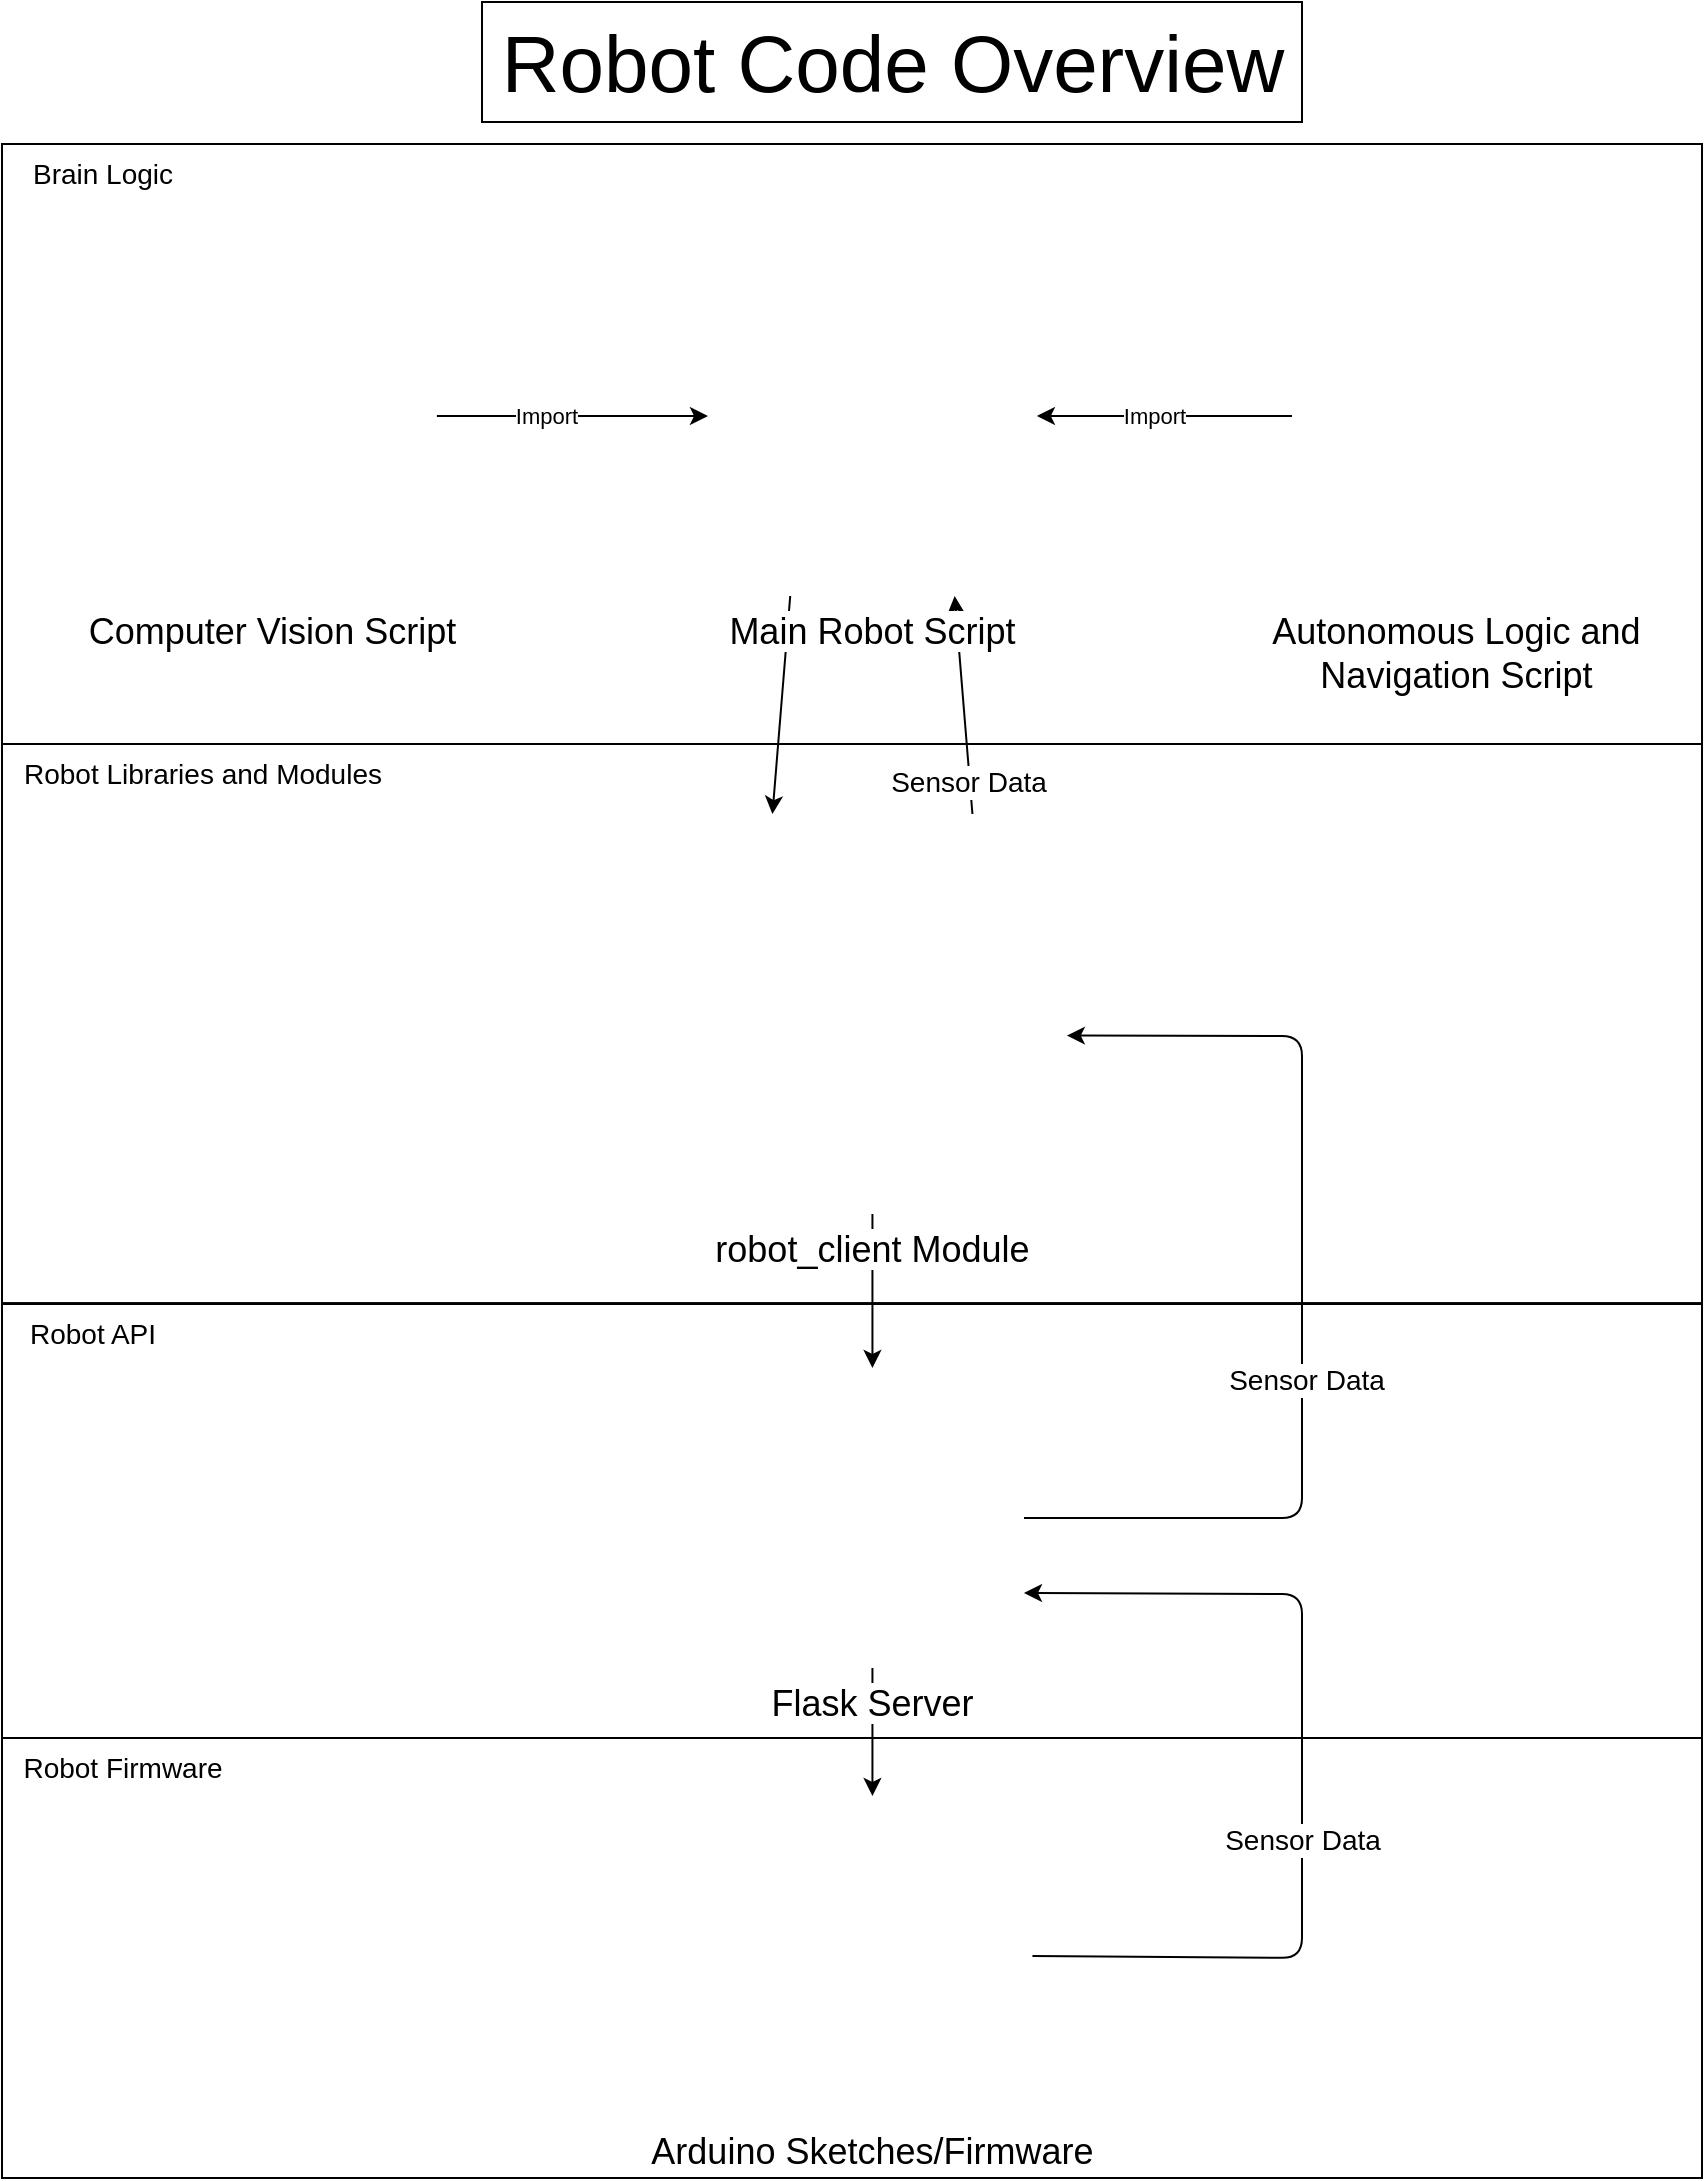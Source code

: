 <mxfile>
    <diagram id="o36EzP5lk8_YAV5ISk2Z" name="Page-1">
        <mxGraphModel dx="1043" dy="654" grid="1" gridSize="10" guides="1" tooltips="1" connect="1" arrows="1" fold="1" page="1" pageScale="1" pageWidth="850" pageHeight="1100" math="0" shadow="0">
            <root>
                <mxCell id="0"/>
                <mxCell id="1" parent="0"/>
                <mxCell id="26" value="" style="group" vertex="1" connectable="0" parent="1">
                    <mxGeometry y="381" width="850" height="281" as="geometry"/>
                </mxCell>
                <mxCell id="30" value="" style="group" vertex="1" connectable="0" parent="26">
                    <mxGeometry width="850" height="281" as="geometry"/>
                </mxCell>
                <mxCell id="31" value="" style="group" vertex="1" connectable="0" parent="30">
                    <mxGeometry y="1" width="850" height="280" as="geometry"/>
                </mxCell>
                <mxCell id="18" value="" style="rounded=0;whiteSpace=wrap;html=1;fillColor=none;" vertex="1" parent="31">
                    <mxGeometry y="1" width="850" height="280" as="geometry"/>
                </mxCell>
                <mxCell id="23" value="&lt;font style=&quot;font-size: 14px;&quot;&gt;Robot Libraries and Modules&lt;/font&gt;" style="text;html=1;align=center;verticalAlign=middle;resizable=0;points=[];autosize=1;strokeColor=none;fillColor=none;" vertex="1" parent="31">
                    <mxGeometry y="1" width="200" height="30" as="geometry"/>
                </mxCell>
                <mxCell id="22" value="" style="group" vertex="1" connectable="0" parent="1">
                    <mxGeometry y="83" width="850" height="300" as="geometry"/>
                </mxCell>
                <mxCell id="15" value="" style="rounded=0;whiteSpace=wrap;html=1;fillColor=none;align=left;" vertex="1" parent="22">
                    <mxGeometry width="850" height="300" as="geometry"/>
                </mxCell>
                <mxCell id="21" value="Brain Logic" style="text;html=1;align=center;verticalAlign=middle;resizable=0;points=[];autosize=1;strokeColor=none;fillColor=none;fontSize=14;" vertex="1" parent="22">
                    <mxGeometry x="5" width="90" height="30" as="geometry"/>
                </mxCell>
                <mxCell id="38" style="edgeStyle=none;html=1;exitX=0.75;exitY=0;exitDx=0;exitDy=0;entryX=0.75;entryY=1;entryDx=0;entryDy=0;fontSize=14;" edge="1" parent="1" source="3" target="2">
                    <mxGeometry relative="1" as="geometry"/>
                </mxCell>
                <mxCell id="39" value="Sensor Data" style="edgeLabel;html=1;align=center;verticalAlign=middle;resizable=0;points=[];fontSize=14;" vertex="1" connectable="0" parent="38">
                    <mxGeometry x="-0.696" y="1" relative="1" as="geometry">
                        <mxPoint as="offset"/>
                    </mxGeometry>
                </mxCell>
                <mxCell id="27" value="" style="group" vertex="1" connectable="0" parent="1">
                    <mxGeometry y="660" width="850" height="220" as="geometry"/>
                </mxCell>
                <mxCell id="29" value="" style="group" vertex="1" connectable="0" parent="27">
                    <mxGeometry y="2.538" width="850" height="217.462" as="geometry"/>
                </mxCell>
                <mxCell id="19" value="" style="rounded=0;whiteSpace=wrap;html=1;fillColor=none;" vertex="1" parent="29">
                    <mxGeometry width="850" height="217.462" as="geometry"/>
                </mxCell>
                <mxCell id="24" value="&lt;font style=&quot;font-size: 14px;&quot;&gt;Robot API&lt;/font&gt;" style="text;html=1;align=center;verticalAlign=middle;resizable=0;points=[];autosize=1;strokeColor=none;fillColor=none;" vertex="1" parent="29">
                    <mxGeometry width="90" height="30" as="geometry"/>
                </mxCell>
                <mxCell id="28" value="" style="group" vertex="1" connectable="0" parent="1">
                    <mxGeometry y="880" width="850" height="220" as="geometry"/>
                </mxCell>
                <mxCell id="20" value="" style="rounded=0;whiteSpace=wrap;html=1;fillColor=none;" vertex="1" parent="28">
                    <mxGeometry width="850" height="220" as="geometry"/>
                </mxCell>
                <mxCell id="12" style="edgeStyle=none;html=1;exitX=0.25;exitY=1;exitDx=0;exitDy=0;entryX=0.25;entryY=0;entryDx=0;entryDy=0;" edge="1" parent="1" source="2" target="3">
                    <mxGeometry relative="1" as="geometry"/>
                </mxCell>
                <mxCell id="2" value="Main Robot Script" style="shape=image;verticalLabelPosition=bottom;labelBackgroundColor=default;verticalAlign=top;aspect=fixed;imageAspect=0;image=https://upload.wikimedia.org/wikipedia/commons/thumb/c/c3/Python-logo-notext.svg/1200px-Python-logo-notext.svg.png;fontSize=18;" parent="1" vertex="1">
                    <mxGeometry x="353" y="129" width="164.44" height="180" as="geometry"/>
                </mxCell>
                <mxCell id="13" style="edgeStyle=none;html=1;exitX=0.5;exitY=1;exitDx=0;exitDy=0;entryX=0.5;entryY=0;entryDx=0;entryDy=0;" edge="1" parent="1" source="3" target="4">
                    <mxGeometry relative="1" as="geometry"/>
                </mxCell>
                <mxCell id="14" style="edgeStyle=none;html=1;" edge="1" parent="1" source="4" target="5">
                    <mxGeometry relative="1" as="geometry"/>
                </mxCell>
                <mxCell id="34" style="edgeStyle=none;html=1;exitX=1;exitY=0.5;exitDx=0;exitDy=0;entryX=0.986;entryY=0.554;entryDx=0;entryDy=0;entryPerimeter=0;fontSize=14;" edge="1" parent="1" source="4" target="3">
                    <mxGeometry relative="1" as="geometry">
                        <Array as="points">
                            <mxPoint x="650" y="770"/>
                            <mxPoint x="650" y="529"/>
                        </Array>
                    </mxGeometry>
                </mxCell>
                <mxCell id="35" value="Sensor Data" style="edgeLabel;html=1;align=center;verticalAlign=middle;resizable=0;points=[];fontSize=14;" vertex="1" connectable="0" parent="34">
                    <mxGeometry x="0.128" y="-2" relative="1" as="geometry">
                        <mxPoint y="72" as="offset"/>
                    </mxGeometry>
                </mxCell>
                <mxCell id="4" value="Flask Server" style="shape=image;verticalLabelPosition=bottom;labelBackgroundColor=default;verticalAlign=top;aspect=fixed;imageAspect=0;image=https://flask.palletsprojects.com/en/2.3.x/_images/flask-horizontal.png;clipPath=inset(0% 67.33% 0% 0%);fontSize=18;" parent="1" vertex="1">
                    <mxGeometry x="359.445" y="695" width="151.55" height="150" as="geometry"/>
                </mxCell>
                <mxCell id="33" style="edgeStyle=none;html=1;entryX=1;entryY=0.75;entryDx=0;entryDy=0;fontSize=14;exitX=1;exitY=0.5;exitDx=0;exitDy=0;" edge="1" parent="1" source="5" target="4">
                    <mxGeometry relative="1" as="geometry">
                        <Array as="points">
                            <mxPoint x="650" y="990"/>
                            <mxPoint x="650" y="808"/>
                        </Array>
                    </mxGeometry>
                </mxCell>
                <mxCell id="36" value="Sensor Data" style="edgeLabel;html=1;align=center;verticalAlign=middle;resizable=0;points=[];fontSize=14;" vertex="1" connectable="0" parent="33">
                    <mxGeometry x="0.205" y="-2" relative="1" as="geometry">
                        <mxPoint x="-2" y="80" as="offset"/>
                    </mxGeometry>
                </mxCell>
                <mxCell id="5" value="Arduino Sketches/Firmware" style="shape=image;verticalLabelPosition=bottom;labelBackgroundColor=default;verticalAlign=top;aspect=fixed;imageAspect=0;image=https://cdn.icon-icons.com/icons2/159/PNG/256/arduino_22429.png;fontSize=18;" vertex="1" parent="1">
                    <mxGeometry x="355.22" y="909" width="160" height="160" as="geometry"/>
                </mxCell>
                <mxCell id="8" style="edgeStyle=none;html=1;" edge="1" parent="1" source="6" target="2">
                    <mxGeometry relative="1" as="geometry"/>
                </mxCell>
                <mxCell id="10" value="Import" style="edgeLabel;html=1;align=center;verticalAlign=middle;resizable=0;points=[];" vertex="1" connectable="0" parent="8">
                    <mxGeometry x="-0.302" y="-2" relative="1" as="geometry">
                        <mxPoint x="7" y="-2" as="offset"/>
                    </mxGeometry>
                </mxCell>
                <mxCell id="6" value="Computer Vision Script" style="shape=image;verticalLabelPosition=bottom;labelBackgroundColor=default;verticalAlign=top;aspect=fixed;imageAspect=0;image=https://upload.wikimedia.org/wikipedia/commons/thumb/c/c3/Python-logo-notext.svg/1200px-Python-logo-notext.svg.png;fontSize=18;" vertex="1" parent="1">
                    <mxGeometry x="53" y="129" width="164.44" height="180" as="geometry"/>
                </mxCell>
                <mxCell id="9" style="edgeStyle=none;html=1;entryX=1;entryY=0.5;entryDx=0;entryDy=0;" edge="1" parent="1" source="7" target="2">
                    <mxGeometry relative="1" as="geometry"/>
                </mxCell>
                <mxCell id="11" value="Import" style="edgeLabel;html=1;align=center;verticalAlign=middle;resizable=0;points=[];" vertex="1" connectable="0" parent="9">
                    <mxGeometry x="0.309" relative="1" as="geometry">
                        <mxPoint x="14" as="offset"/>
                    </mxGeometry>
                </mxCell>
                <mxCell id="7" value="Autonomous Logic and &#10;Navigation Script" style="shape=image;verticalLabelPosition=bottom;labelBackgroundColor=default;verticalAlign=top;aspect=fixed;imageAspect=0;image=https://upload.wikimedia.org/wikipedia/commons/thumb/c/c3/Python-logo-notext.svg/1200px-Python-logo-notext.svg.png;fontSize=18;" vertex="1" parent="1">
                    <mxGeometry x="645" y="129" width="164.44" height="180" as="geometry"/>
                </mxCell>
                <mxCell id="3" value="robot_client Module" style="shape=image;verticalLabelPosition=bottom;labelBackgroundColor=default;verticalAlign=top;aspect=fixed;imageAspect=0;image=https://upload.wikimedia.org/wikipedia/commons/thumb/8/82/Text-x-python.svg/1024px-Text-x-python.svg.png;fontSize=18;" parent="1" vertex="1">
                    <mxGeometry x="335.22" y="418" width="200" height="200" as="geometry"/>
                </mxCell>
                <mxCell id="32" value="Robot Code Overview" style="text;html=1;align=center;verticalAlign=middle;resizable=0;points=[];autosize=1;strokeColor=default;fillColor=none;fontSize=40;" vertex="1" parent="1">
                    <mxGeometry x="240.0" y="12" width="410" height="60" as="geometry"/>
                </mxCell>
                <mxCell id="25" value="&lt;font style=&quot;font-size: 14px;&quot;&gt;Robot Firmware&lt;/font&gt;" style="text;html=1;align=center;verticalAlign=middle;resizable=0;points=[];autosize=1;strokeColor=none;fillColor=none;" vertex="1" parent="1">
                    <mxGeometry y="880" width="120" height="30" as="geometry"/>
                </mxCell>
            </root>
        </mxGraphModel>
    </diagram>
</mxfile>
